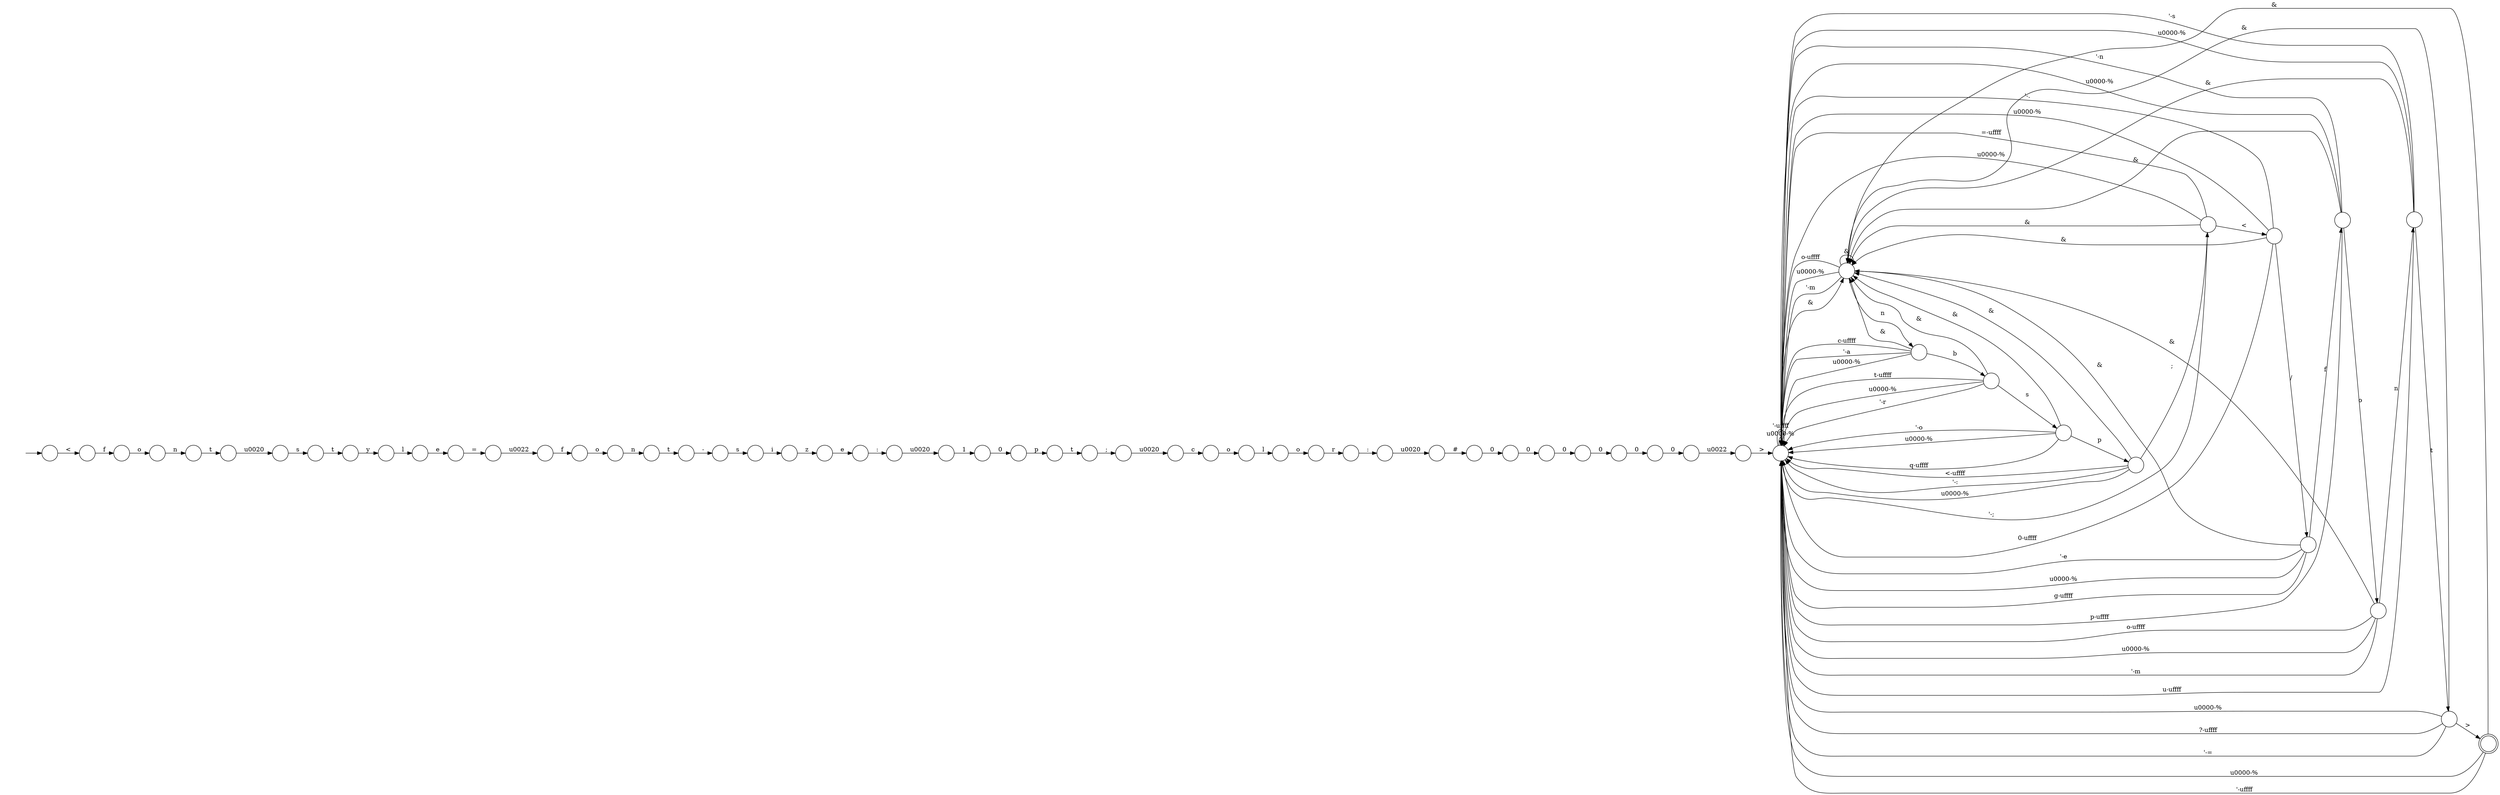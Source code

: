 digraph Automaton {
  rankdir = LR;
  0 [shape=circle,label=""];
  0 -> 39 [label="\u0020"]
  1 [shape=circle,label=""];
  1 -> 57 [label="="]
  2 [shape=circle,label=""];
  2 -> 51 [label="n"]
  3 [shape=circle,label=""];
  3 -> 34 [label="0"]
  4 [shape=circle,label=""];
  4 -> 21 [label="z"]
  5 [shape=circle,label=""];
  5 -> 24 [label="<-\uffff"]
  5 -> 24 [label="'-:"]
  5 -> 43 [label="&"]
  5 -> 7 [label=";"]
  5 -> 24 [label="\u0000-%"]
  6 [shape=circle,label=""];
  6 -> 25 [label="f"]
  7 [shape=circle,label=""];
  7 -> 24 [label="'-;"]
  7 -> 24 [label="=-\uffff"]
  7 -> 43 [label="&"]
  7 -> 24 [label="\u0000-%"]
  7 -> 12 [label="<"]
  8 [shape=circle,label=""];
  8 -> 13 [label="-"]
  9 [shape=circle,label=""];
  9 -> 24 [label="p-\uffff"]
  9 -> 24 [label="'-n"]
  9 -> 43 [label="&"]
  9 -> 24 [label="\u0000-%"]
  9 -> 33 [label="o"]
  10 [shape=circle,label=""];
  initial [shape=plaintext,label=""];
  initial -> 10
  10 -> 6 [label="<"]
  11 [shape=circle,label=""];
  11 -> 55 [label="0"]
  12 [shape=circle,label=""];
  12 -> 43 [label="&"]
  12 -> 24 [label="'-."]
  12 -> 14 [label="/"]
  12 -> 24 [label="\u0000-%"]
  12 -> 24 [label="0-\uffff"]
  13 [shape=circle,label=""];
  13 -> 49 [label="s"]
  14 [shape=circle,label=""];
  14 -> 9 [label="f"]
  14 -> 43 [label="&"]
  14 -> 24 [label="g-\uffff"]
  14 -> 24 [label="'-e"]
  14 -> 24 [label="\u0000-%"]
  15 [shape=circle,label=""];
  15 -> 11 [label="#"]
  16 [shape=circle,label=""];
  16 -> 3 [label="0"]
  17 [shape=circle,label=""];
  17 -> 43 [label="&"]
  17 -> 42 [label=">"]
  17 -> 24 [label="'-="]
  17 -> 24 [label="\u0000-%"]
  17 -> 24 [label="?-\uffff"]
  18 [shape=circle,label=""];
  18 -> 1 [label="e"]
  19 [shape=circle,label=""];
  19 -> 32 [label="t"]
  20 [shape=circle,label=""];
  20 -> 43 [label="&"]
  20 -> 17 [label="t"]
  20 -> 24 [label="\u0000-%"]
  20 -> 24 [label="u-\uffff"]
  20 -> 24 [label="'-s"]
  21 [shape=circle,label=""];
  21 -> 59 [label="e"]
  22 [shape=circle,label=""];
  22 -> 46 [label="o"]
  23 [shape=circle,label=""];
  23 -> 43 [label="&"]
  23 -> 47 [label="s"]
  23 -> 24 [label="t-\uffff"]
  23 -> 24 [label="\u0000-%"]
  23 -> 24 [label="'-r"]
  24 [shape=circle,label=""];
  24 -> 43 [label="&"]
  24 -> 24 [label="\u0000-%"]
  24 -> 24 [label="'-\uffff"]
  25 [shape=circle,label=""];
  25 -> 26 [label="o"]
  26 [shape=circle,label=""];
  26 -> 54 [label="n"]
  27 [shape=circle,label=""];
  27 -> 22 [label="c"]
  28 [shape=circle,label=""];
  28 -> 40 [label="0"]
  29 [shape=circle,label=""];
  29 -> 36 [label=":"]
  30 [shape=circle,label=""];
  30 -> 56 [label="\u0020"]
  31 [shape=circle,label=""];
  31 -> 2 [label="o"]
  32 [shape=circle,label=""];
  32 -> 45 [label=";"]
  33 [shape=circle,label=""];
  33 -> 20 [label="n"]
  33 -> 43 [label="&"]
  33 -> 24 [label="o-\uffff"]
  33 -> 24 [label="\u0000-%"]
  33 -> 24 [label="'-m"]
  34 [shape=circle,label=""];
  34 -> 28 [label="0"]
  35 [shape=circle,label=""];
  35 -> 53 [label="o"]
  36 [shape=circle,label=""];
  36 -> 15 [label="\u0020"]
  37 [shape=circle,label=""];
  37 -> 24 [label=">"]
  38 [shape=circle,label=""];
  38 -> 19 [label="p"]
  39 [shape=circle,label=""];
  39 -> 50 [label="1"]
  40 [shape=circle,label=""];
  40 -> 37 [label="\u0022"]
  41 [shape=circle,label=""];
  41 -> 48 [label="t"]
  42 [shape=doublecircle,label=""];
  42 -> 43 [label="&"]
  42 -> 24 [label="\u0000-%"]
  42 -> 24 [label="'-\uffff"]
  43 [shape=circle,label=""];
  43 -> 58 [label="n"]
  43 -> 43 [label="&"]
  43 -> 24 [label="o-\uffff"]
  43 -> 24 [label="\u0000-%"]
  43 -> 24 [label="'-m"]
  44 [shape=circle,label=""];
  44 -> 31 [label="f"]
  45 [shape=circle,label=""];
  45 -> 27 [label="\u0020"]
  46 [shape=circle,label=""];
  46 -> 35 [label="l"]
  47 [shape=circle,label=""];
  47 -> 24 [label="q-\uffff"]
  47 -> 24 [label="'-o"]
  47 -> 43 [label="&"]
  47 -> 5 [label="p"]
  47 -> 24 [label="\u0000-%"]
  48 [shape=circle,label=""];
  48 -> 52 [label="y"]
  49 [shape=circle,label=""];
  49 -> 4 [label="i"]
  50 [shape=circle,label=""];
  50 -> 38 [label="0"]
  51 [shape=circle,label=""];
  51 -> 8 [label="t"]
  52 [shape=circle,label=""];
  52 -> 18 [label="l"]
  53 [shape=circle,label=""];
  53 -> 29 [label="r"]
  54 [shape=circle,label=""];
  54 -> 30 [label="t"]
  55 [shape=circle,label=""];
  55 -> 16 [label="0"]
  56 [shape=circle,label=""];
  56 -> 41 [label="s"]
  57 [shape=circle,label=""];
  57 -> 44 [label="\u0022"]
  58 [shape=circle,label=""];
  58 -> 43 [label="&"]
  58 -> 24 [label="'-a"]
  58 -> 23 [label="b"]
  58 -> 24 [label="\u0000-%"]
  58 -> 24 [label="c-\uffff"]
  59 [shape=circle,label=""];
  59 -> 0 [label=":"]
}

